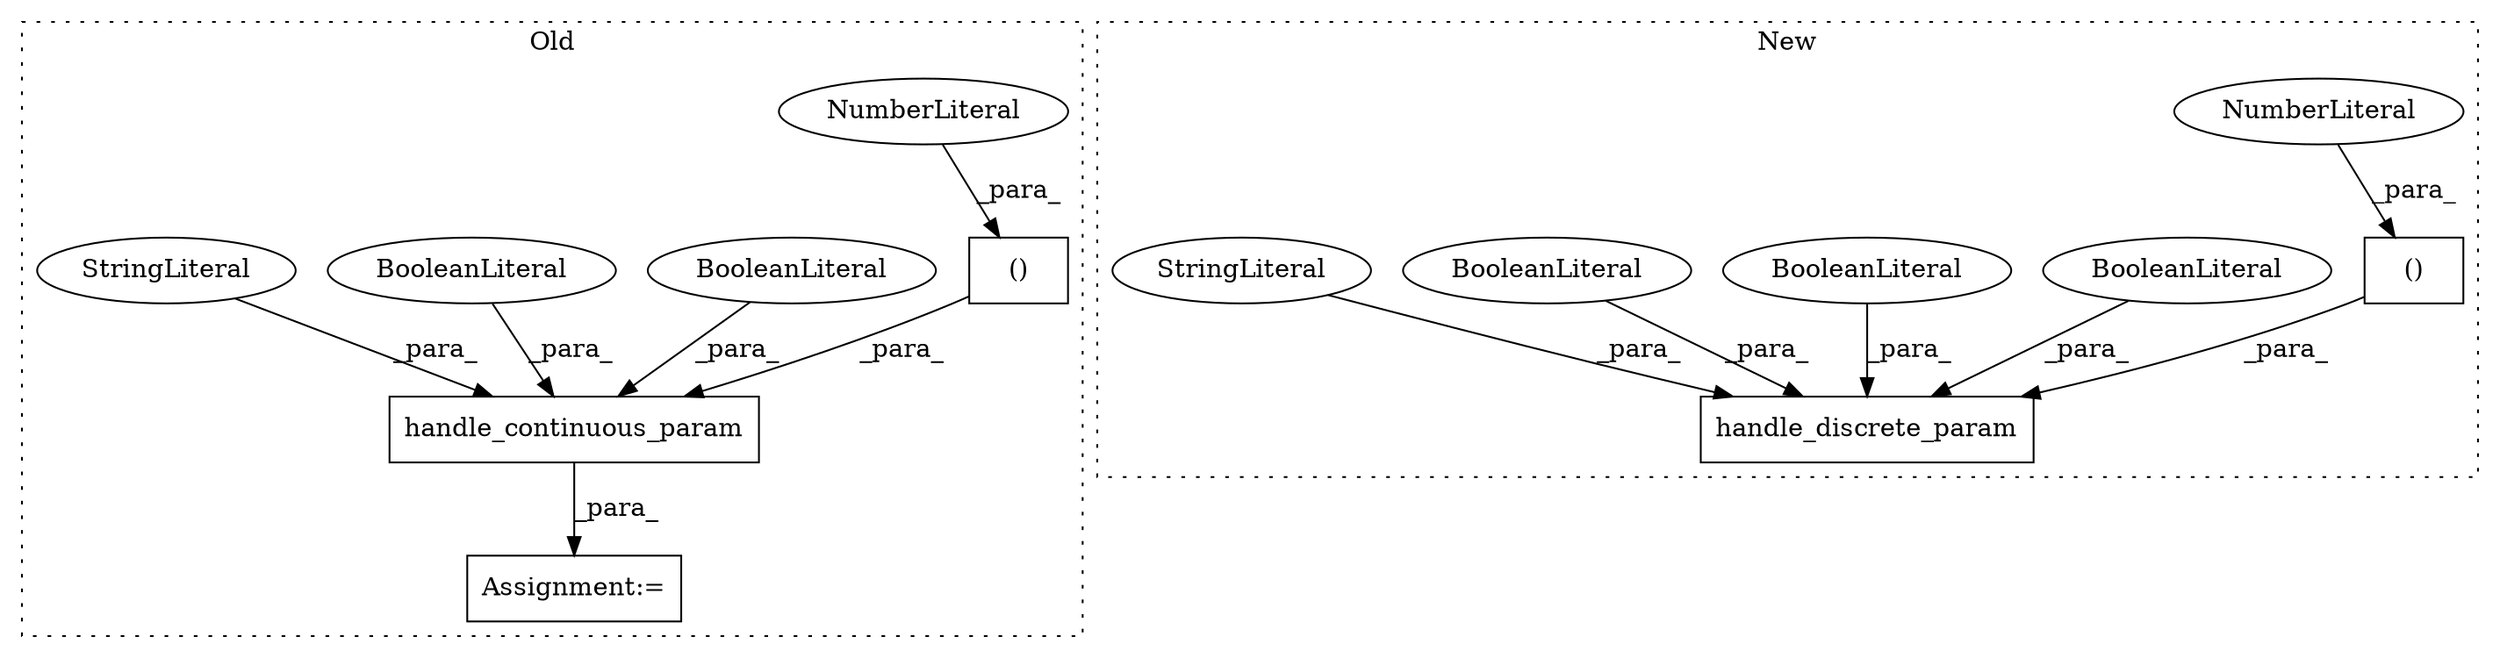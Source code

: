 digraph G {
subgraph cluster0 {
1 [label="handle_continuous_param" a="32" s="4716,4787" l="24,1" shape="box"];
3 [label="()" a="106" s="4759" l="17" shape="box"];
6 [label="NumberLiteral" a="34" s="4759" l="1" shape="ellipse"];
8 [label="BooleanLiteral" a="9" s="4783" l="4" shape="ellipse"];
10 [label="BooleanLiteral" a="9" s="4778" l="4" shape="ellipse"];
12 [label="Assignment:=" a="7" s="4918" l="1" shape="box"];
14 [label="StringLiteral" a="45" s="4746" l="7" shape="ellipse"];
label = "Old";
style="dotted";
}
subgraph cluster1 {
2 [label="handle_discrete_param" a="32" s="14630,14698" l="22,1" shape="box"];
4 [label="()" a="106" s="14663" l="18" shape="box"];
5 [label="NumberLiteral" a="34" s="14663" l="1" shape="ellipse"];
7 [label="BooleanLiteral" a="9" s="14683" l="4" shape="ellipse"];
9 [label="BooleanLiteral" a="9" s="14693" l="5" shape="ellipse"];
11 [label="BooleanLiteral" a="9" s="14688" l="4" shape="ellipse"];
13 [label="StringLiteral" a="45" s="14654" l="3" shape="ellipse"];
label = "New";
style="dotted";
}
1 -> 12 [label="_para_"];
3 -> 1 [label="_para_"];
4 -> 2 [label="_para_"];
5 -> 4 [label="_para_"];
6 -> 3 [label="_para_"];
7 -> 2 [label="_para_"];
8 -> 1 [label="_para_"];
9 -> 2 [label="_para_"];
10 -> 1 [label="_para_"];
11 -> 2 [label="_para_"];
13 -> 2 [label="_para_"];
14 -> 1 [label="_para_"];
}